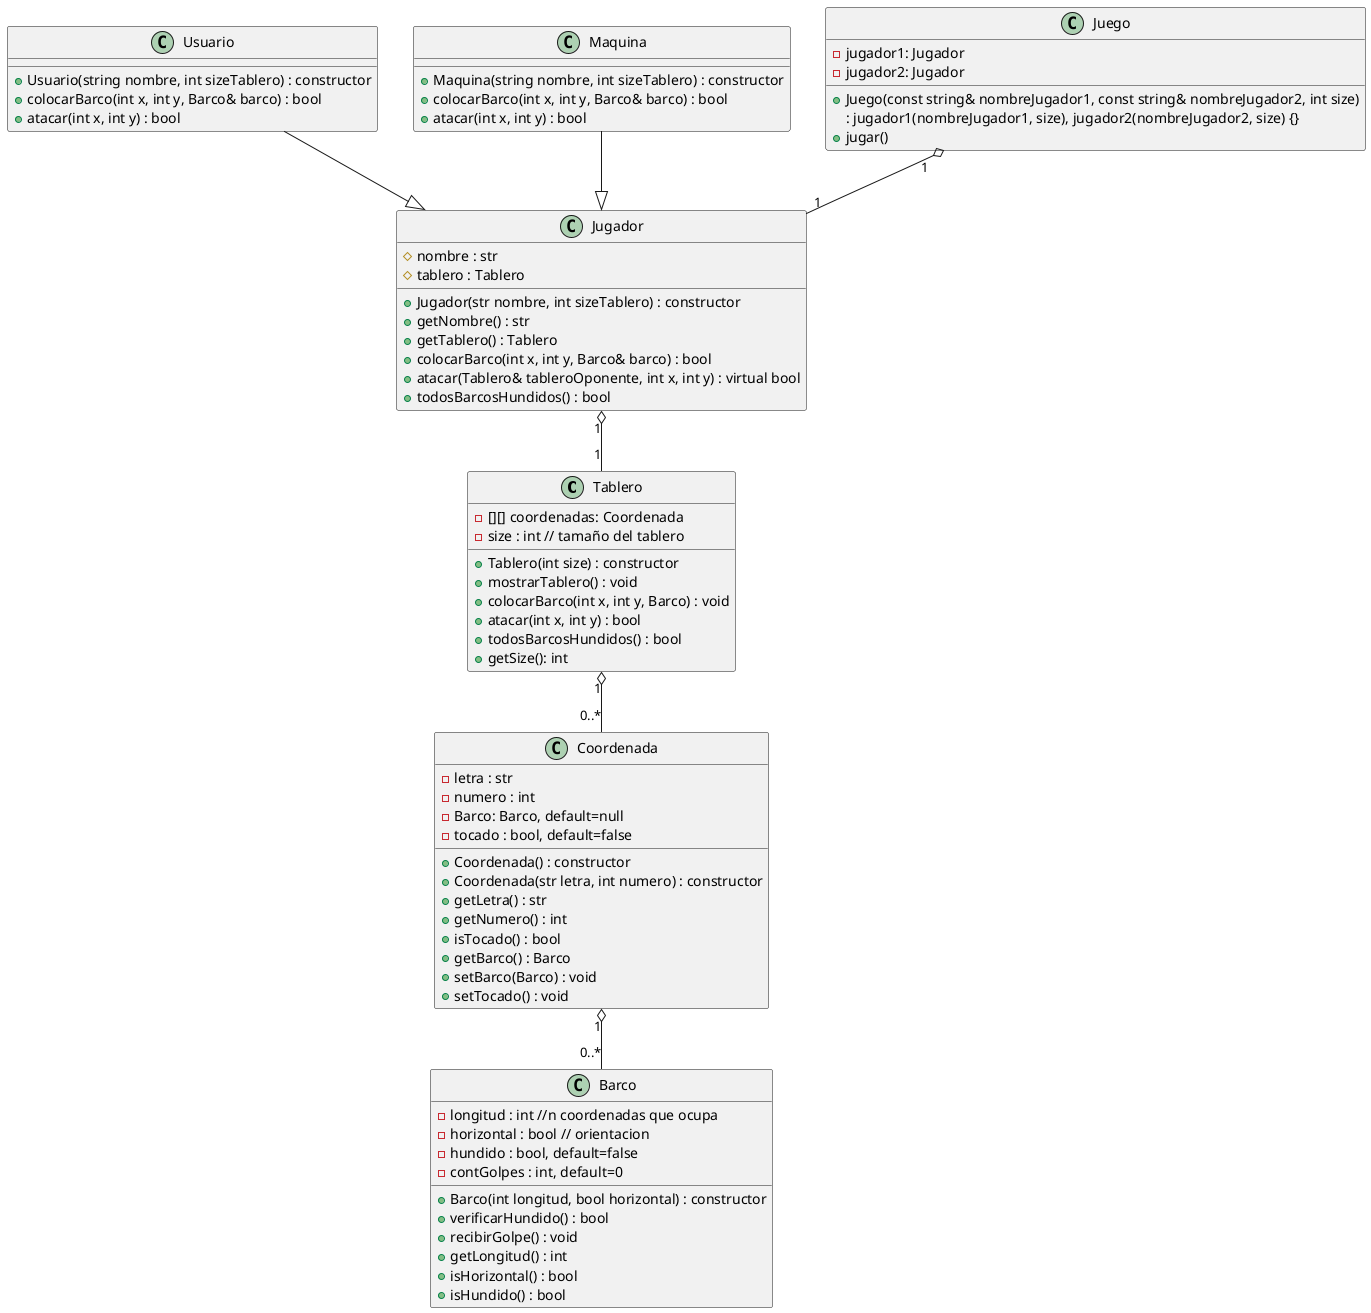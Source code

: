 @startuml

' -			private
' #			protected
' ~			package private
' +			public

class Tablero {
    - [][] coordenadas: Coordenada
    - size : int // tamaño del tablero
    + Tablero(int size) : constructor
        '   -> inicializa objetos Coordenada en coordenadas
    + mostrarTablero() : void
        '   -> mostrarTablero: imprime el tablero, validando: coord.getBarco(), coord.isTocado()
    + colocarBarco(int x, int y, Barco) : void
        '   -> Coordenas.setBarco, ¿¿¿ barco.agregarCoordenada ???
    + atacar(int x, int y) : bool
        '   -> Coordenas.setBarco, coord.setTocado(true), coord.getBarco()->recibirGolpe()
    + todosBarcosHundidos() : bool
        '   -> return all barco.isHundido()
    + getSize(): int
        '   -> return size
}

class Coordenada {
    - letra : str
    - numero : int
    - Barco: Barco, default=null
    - tocado : bool, default=false
    + Coordenada() : constructor
        '   
    + Coordenada(str letra, int numero) : constructor
        '   -> letra_, numero_
    + getLetra() : str
        '   -> return letra
    + getNumero() : int
        '   -> return numero
    + isTocado() : bool
        '   -> return tocado
    + getBarco() : Barco
        '   -> return barco
    + setBarco(Barco) : void
        '   -> this->barco = barco
    + setTocado() : void
        '   -> this->tocado = tocado
}

Tablero "1" o-- "0..*" Coordenada

class Barco {
    - longitud : int //n coordenadas que ocupa
    - horizontal : bool // orientacion
    - hundido : bool, default=false
    - contGolpes : int, default=0
    + Barco(int longitud, bool horizontal) : constructor
        '   -> longitud_, horizontal_
    + verificarHundido() : bool
        '   -> return contGolpes == longitud
    + recibirGolpe() : void
        '   -> contGolpes++, validar si hundido asignar = true
    + getLongitud() : int
        '   -> return longitud
    + isHorizontal() : bool
        '   -> return horizontal
    + isHundido() : bool
        '   -> return hundido

}

Coordenada "1" o-- "0..*" Barco

class Jugador {
    # nombre : str
    # tablero : Tablero
    ' - [] barcos : Barco
    ' - [] disparos : Coordenada
    + Jugador(str nombre, int sizeTablero) : constructor
        '   -> nombre_, sizeTablero_
    + getNombre() : str
    + getTablero() : Tablero
    + colocarBarco(int x, int y, Barco& barco) : bool
    + atacar(Tablero& tableroOponente, int x, int y) : virtual bool
    + todosBarcosHundidos() : bool
}

class Usuario {
    + Usuario(string nombre, int sizeTablero) : constructor
    + colocarBarco(int x, int y, Barco& barco) : bool
    + atacar(int x, int y) : bool
}

class Maquina {
    + Maquina(string nombre, int sizeTablero) : constructor
    + colocarBarco(int x, int y, Barco& barco) : bool
    + atacar(int x, int y) : bool
}

Usuario --|> Jugador
Maquina --|> Jugador

Jugador "1" o-- "1" Tablero

class Juego {
    - jugador1: Jugador
    - jugador2: Jugador
    + Juego(const string& nombreJugador1, const string& nombreJugador2, int size)
        : jugador1(nombreJugador1, size), jugador2(nombreJugador2, size) {}
    + jugar()
}

Juego "1" o-- "1" Jugador

@enduml